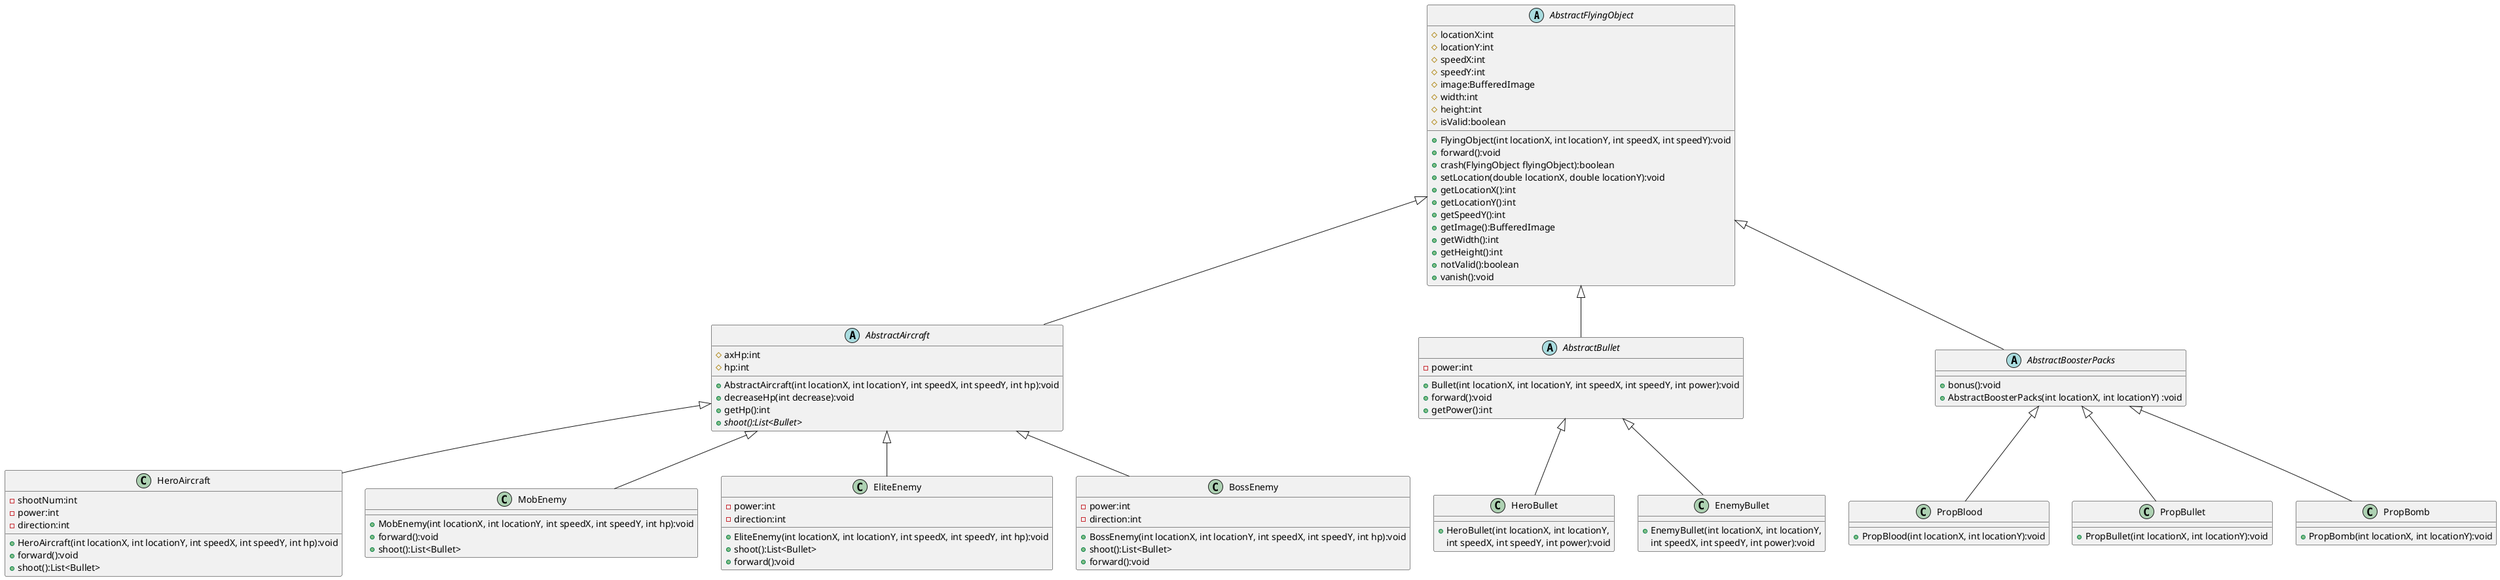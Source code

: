 @startuml
'https://plantuml.com/class-diagram

abstract class AbstractFlyingObject
{
    # locationX:int
    # locationY:int
    # speedX:int
    # speedY:int
    # image:BufferedImage
    # width:int
    # height:int
    # isValid:boolean

    + FlyingObject(int locationX, int locationY, int speedX, int speedY):void
    + forward():void
    + crash(FlyingObject flyingObject):boolean
    + setLocation(double locationX, double locationY):void
    + getLocationX():int
    + getLocationY():int
    + getSpeedY():int
    + getImage():BufferedImage
    + getWidth():int
    + getHeight():int
    + notValid():boolean
    + vanish():void
}
abstract class AbstractAircraft
{
	# axHp:int
    # hp:int
    + AbstractAircraft(int locationX, int locationY, int speedX, int speedY, int hp):void
    + decreaseHp(int decrease):void
    + getHp():int
    + {abstract} shoot():List<Bullet>
 }

abstract class AbstractBullet
{
    - power:int
    + Bullet(int locationX, int locationY, int speedX, int speedY, int power):void
    + forward():void
	+ getPower():int
}
abstract class AbstractBoosterPacks
{
    + bonus():void
    + AbstractBoosterPacks(int locationX, int locationY) :void
}

AbstractFlyingObject <|-- AbstractAircraft
AbstractFlyingObject <|-- AbstractBullet
AbstractFlyingObject <|-- AbstractBoosterPacks

AbstractAircraft <|-- HeroAircraft
AbstractAircraft <|-- MobEnemy
AbstractAircraft <|-- EliteEnemy
AbstractAircraft <|-- BossEnemy

AbstractBullet <|-- HeroBullet
AbstractBullet <|-- EnemyBullet

AbstractBoosterPacks <|-- PropBlood
AbstractBoosterPacks <|-- PropBullet
AbstractBoosterPacks <|-- PropBomb

class HeroAircraft {
    - shootNum:int
    - power:int
    - direction:int
    + HeroAircraft(int locationX, int locationY, int speedX, int speedY, int hp):void
    + forward():void
    + shoot():List<Bullet>
}

class MobEnemy {
    + MobEnemy(int locationX, int locationY, int speedX, int speedY, int hp):void
    + forward():void
    + shoot():List<Bullet>
}

class EliteEnemy{
    - power:int
    - direction:int
    + EliteEnemy(int locationX, int locationY, int speedX, int speedY, int hp):void
    + shoot():List<Bullet>
    + forward():void
}

class BossEnemy{
    - power:int
    - direction:int
    + BossEnemy(int locationX, int locationY, int speedX, int speedY, int hp):void
    + shoot():List<Bullet>
    + forward():void
}

class HeroBullet {
    + HeroBullet(int locationX, int locationY,
     int speedX, int speedY, int power):void
}

class EnemyBullet {
    + EnemyBullet(int locationX, int locationY,
     int speedX, int speedY, int power):void
}

class PropBlood{
    + PropBlood(int locationX, int locationY):void
}

class PropBomb{
    + PropBomb(int locationX, int locationY):void
}

class PropBullet{
    + PropBullet(int locationX, int locationY):void
}

@enduml